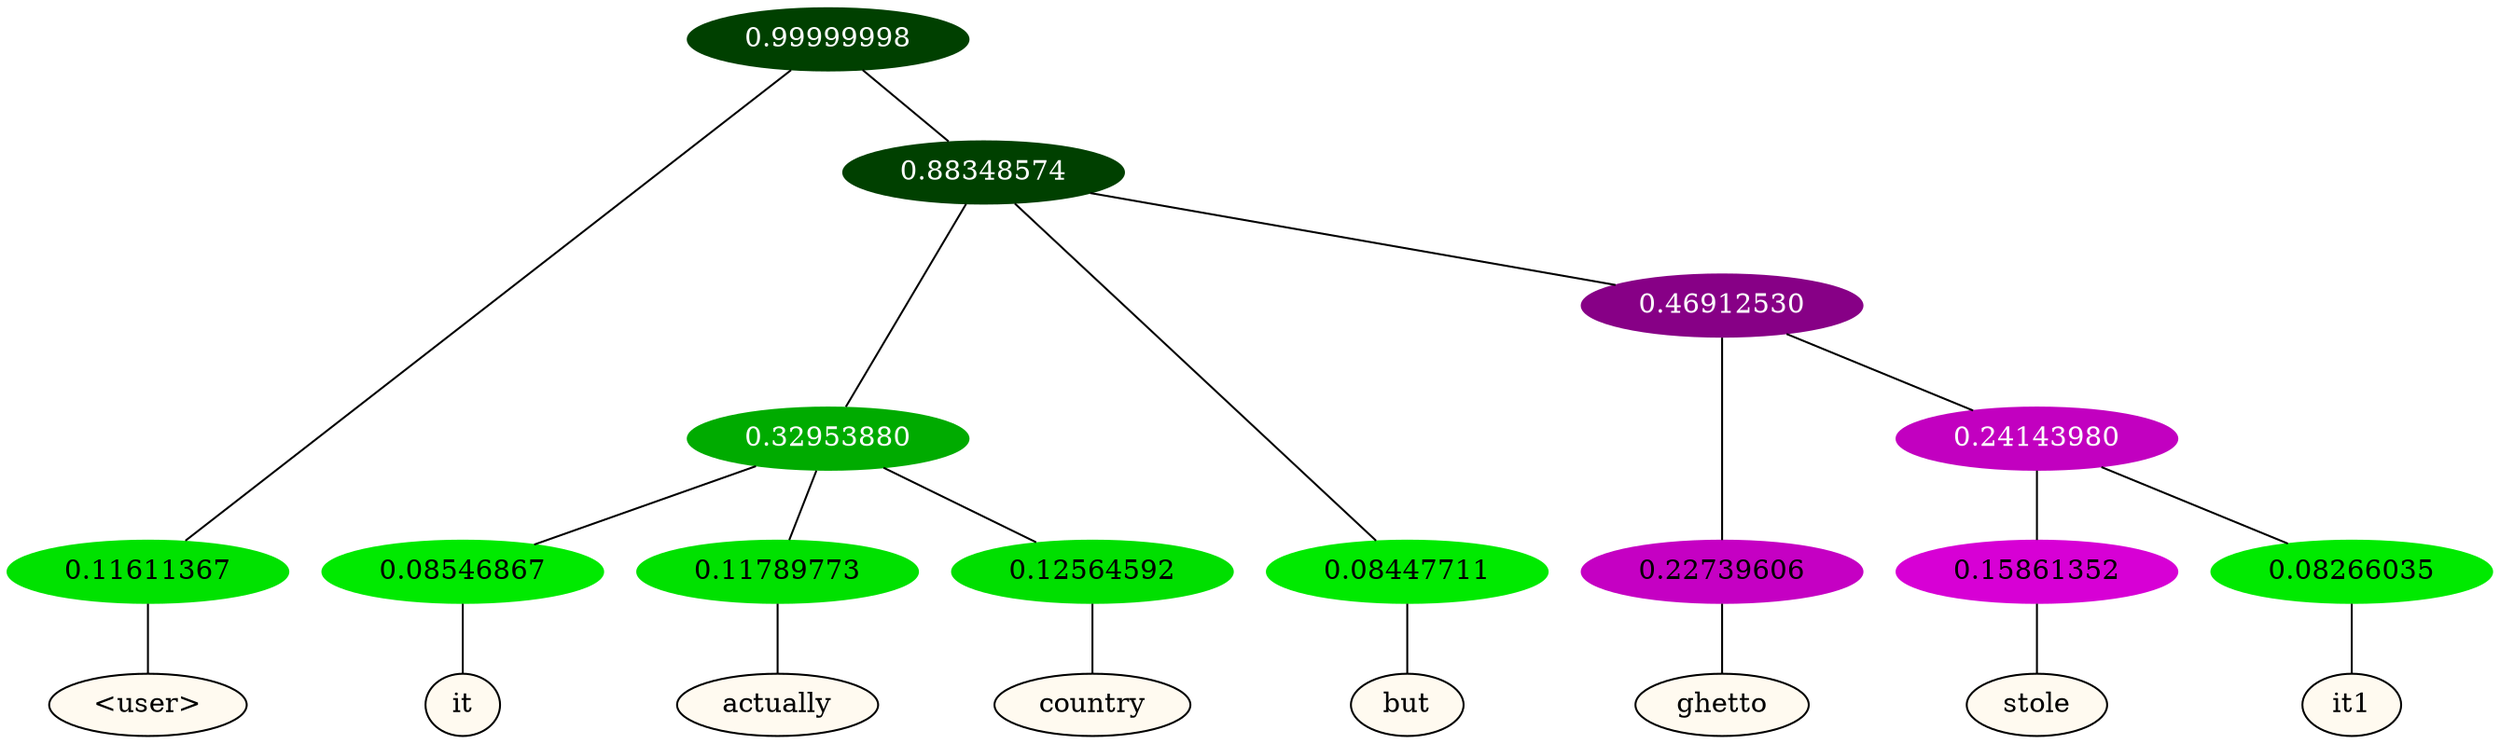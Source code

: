 graph {
	node [format=png height=0.15 nodesep=0.001 ordering=out overlap=prism overlap_scaling=0.01 ranksep=0.001 ratio=0.2 style=filled width=0.15]
	{
		rank=same
		a_w_1 [label="\<user\>" color=black fillcolor=floralwhite style="filled,solid"]
		a_w_6 [label=it color=black fillcolor=floralwhite style="filled,solid"]
		a_w_7 [label=actually color=black fillcolor=floralwhite style="filled,solid"]
		a_w_8 [label=country color=black fillcolor=floralwhite style="filled,solid"]
		a_w_4 [label=but color=black fillcolor=floralwhite style="filled,solid"]
		a_w_9 [label=ghetto color=black fillcolor=floralwhite style="filled,solid"]
		a_w_11 [label=stole color=black fillcolor=floralwhite style="filled,solid"]
		a_w_12 [label=it1 color=black fillcolor=floralwhite style="filled,solid"]
	}
	a_n_1 -- a_w_1
	a_n_6 -- a_w_6
	a_n_7 -- a_w_7
	a_n_8 -- a_w_8
	a_n_4 -- a_w_4
	a_n_9 -- a_w_9
	a_n_11 -- a_w_11
	a_n_12 -- a_w_12
	{
		rank=same
		a_n_1 [label=0.11611367 color="0.334 1.000 0.884" fontcolor=black]
		a_n_6 [label=0.08546867 color="0.334 1.000 0.915" fontcolor=black]
		a_n_7 [label=0.11789773 color="0.334 1.000 0.882" fontcolor=black]
		a_n_8 [label=0.12564592 color="0.334 1.000 0.874" fontcolor=black]
		a_n_4 [label=0.08447711 color="0.334 1.000 0.916" fontcolor=black]
		a_n_9 [label=0.22739606 color="0.835 1.000 0.773" fontcolor=black]
		a_n_11 [label=0.15861352 color="0.835 1.000 0.841" fontcolor=black]
		a_n_12 [label=0.08266035 color="0.334 1.000 0.917" fontcolor=black]
	}
	a_n_0 [label=0.99999998 color="0.334 1.000 0.250" fontcolor=grey99]
	a_n_0 -- a_n_1
	a_n_2 [label=0.88348574 color="0.334 1.000 0.250" fontcolor=grey99]
	a_n_0 -- a_n_2
	a_n_3 [label=0.32953880 color="0.334 1.000 0.670" fontcolor=grey99]
	a_n_2 -- a_n_3
	a_n_2 -- a_n_4
	a_n_5 [label=0.46912530 color="0.835 1.000 0.531" fontcolor=grey99]
	a_n_2 -- a_n_5
	a_n_3 -- a_n_6
	a_n_3 -- a_n_7
	a_n_3 -- a_n_8
	a_n_5 -- a_n_9
	a_n_10 [label=0.24143980 color="0.835 1.000 0.759" fontcolor=grey99]
	a_n_5 -- a_n_10
	a_n_10 -- a_n_11
	a_n_10 -- a_n_12
}
